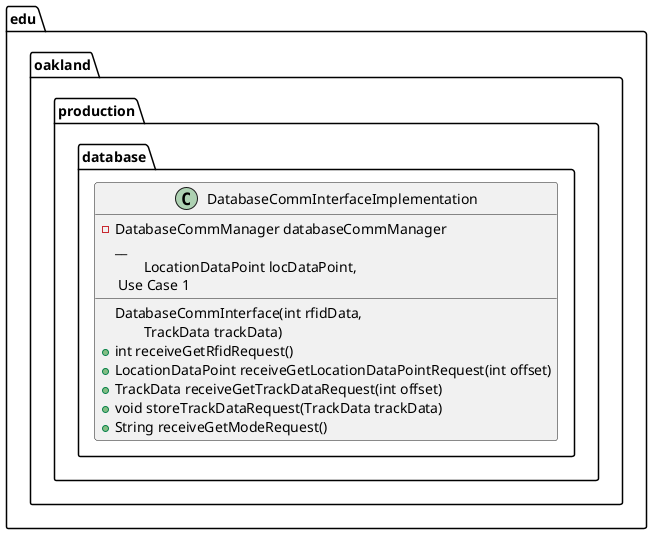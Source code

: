 @startuml DatabaseCommInterfaceImplementation

package edu.oakland.production.database {
    class DatabaseCommInterfaceImplementation {
      - DatabaseCommManager databaseCommManager
        __
        DatabaseCommInterface(int rfidData, 
        \tLocationDataPoint locDataPoint,
        \tTrackData trackData)
        .. Use Case 1 ..
        + int receiveGetRfidRequest()
        + LocationDataPoint receiveGetLocationDataPointRequest(int offset)
        + TrackData receiveGetTrackDataRequest(int offset)
        + void storeTrackDataRequest(TrackData trackData)
        + String receiveGetModeRequest()

    }
}

@enduml
